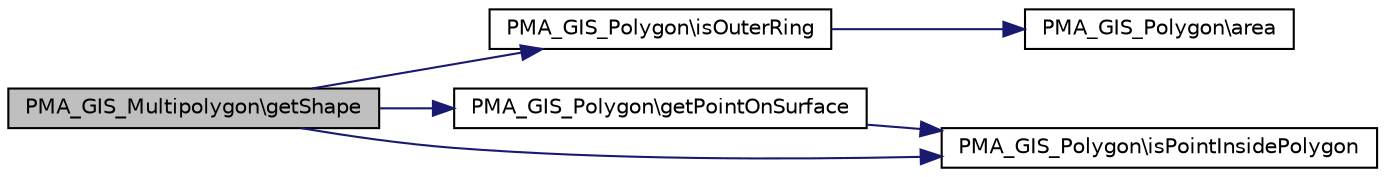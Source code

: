 digraph G
{
  edge [fontname="Helvetica",fontsize="10",labelfontname="Helvetica",labelfontsize="10"];
  node [fontname="Helvetica",fontsize="10",shape=record];
  rankdir="LR";
  Node1 [label="PMA_GIS_Multipolygon\\getShape",height=0.2,width=0.4,color="black", fillcolor="grey75", style="filled" fontcolor="black"];
  Node1 -> Node2 [color="midnightblue",fontsize="10",style="solid",fontname="Helvetica"];
  Node2 [label="PMA_GIS_Polygon\\isOuterRing",height=0.2,width=0.4,color="black", fillcolor="white", style="filled",URL="$classPMA__GIS__Polygon.html#a8dd19d572cc6895c592039405134630d",tooltip="Determines whether a set of points represents an outer ring."];
  Node2 -> Node3 [color="midnightblue",fontsize="10",style="solid",fontname="Helvetica"];
  Node3 [label="PMA_GIS_Polygon\\area",height=0.2,width=0.4,color="black", fillcolor="white", style="filled",URL="$classPMA__GIS__Polygon.html#a5249495e8721152956e2051e03f1486e",tooltip="Calculates the area of a closed simple polygon."];
  Node1 -> Node4 [color="midnightblue",fontsize="10",style="solid",fontname="Helvetica"];
  Node4 [label="PMA_GIS_Polygon\\getPointOnSurface",height=0.2,width=0.4,color="black", fillcolor="white", style="filled",URL="$classPMA__GIS__Polygon.html#abe1d156ff83b00197885be332a4663f9",tooltip="Returns a point that is guaranteed to be on the surface of the ring."];
  Node4 -> Node5 [color="midnightblue",fontsize="10",style="solid",fontname="Helvetica"];
  Node5 [label="PMA_GIS_Polygon\\isPointInsidePolygon",height=0.2,width=0.4,color="black", fillcolor="white", style="filled",URL="$classPMA__GIS__Polygon.html#a728084a7e8cd0fde1b7b3f6b5e6c72a2",tooltip="Determines whether a given point is inside a given polygon."];
  Node1 -> Node5 [color="midnightblue",fontsize="10",style="solid",fontname="Helvetica"];
}
